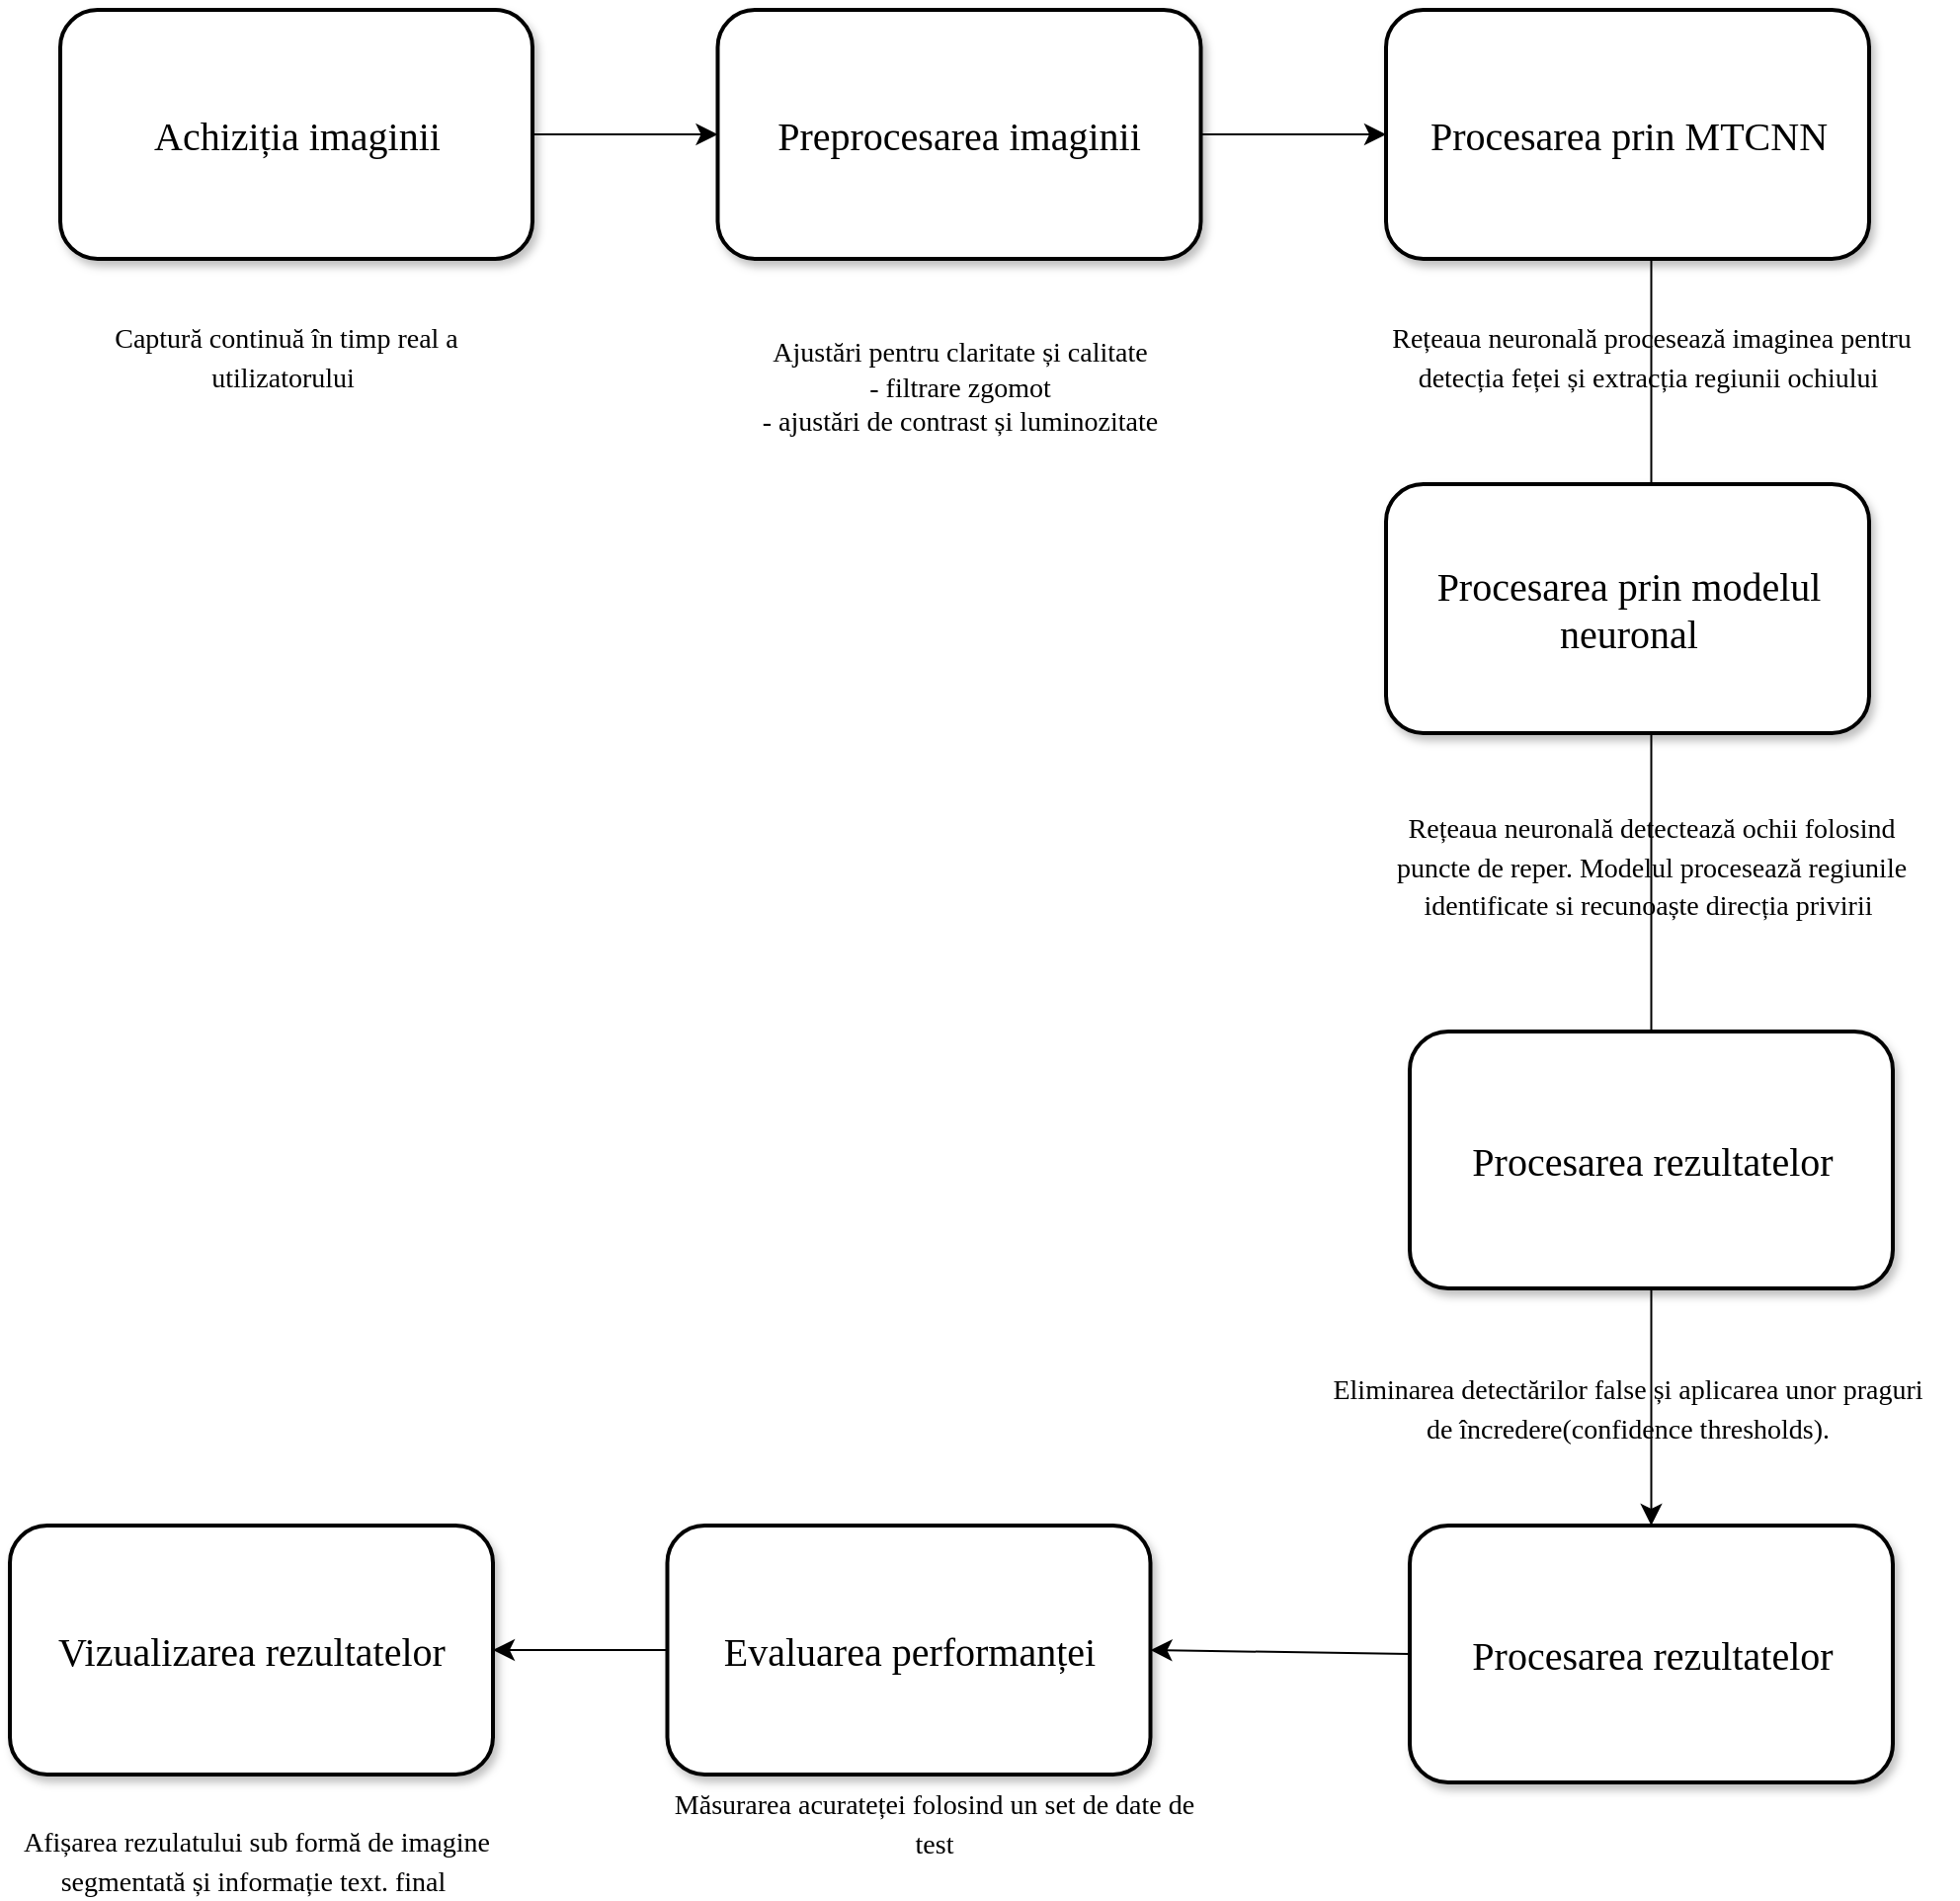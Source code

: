 <mxfile version="24.8.3">
  <diagram name="Page-1" id="b7a7eaba-c6c5-6fbe-34ae-1d3a4219ac39">
    <mxGraphModel dx="1826" dy="1144" grid="1" gridSize="11" guides="1" tooltips="1" connect="1" arrows="1" fold="1" page="1" pageScale="1.5" pageWidth="1169" pageHeight="826" background="none" math="0" shadow="0">
      <root>
        <mxCell id="0" style=";html=1;" />
        <mxCell id="1" style=";html=1;" parent="0" />
        <mxCell id="ooTEefm5wgO5lJ6nr4RK-21" style="edgeStyle=none;curved=1;rounded=0;orthogonalLoop=1;jettySize=auto;html=1;exitX=1;exitY=0.5;exitDx=0;exitDy=0;entryX=0;entryY=0.5;entryDx=0;entryDy=0;fontSize=12;startSize=8;endSize=8;" edge="1" parent="1" source="279d4c6e8b4f5ae2-9" target="279d4c6e8b4f5ae2-10">
          <mxGeometry relative="1" as="geometry" />
        </mxCell>
        <mxCell id="279d4c6e8b4f5ae2-9" value="&lt;font face=&quot;Lucida Console&quot;&gt;Achiziția imaginii&lt;/font&gt;" style="rounded=1;whiteSpace=wrap;html=1;shadow=1;strokeWidth=2;fontSize=20;" parent="1" vertex="1">
          <mxGeometry x="355.5" y="55" width="239" height="126" as="geometry" />
        </mxCell>
        <mxCell id="ooTEefm5wgO5lJ6nr4RK-22" style="edgeStyle=none;curved=1;rounded=0;orthogonalLoop=1;jettySize=auto;html=1;exitX=1;exitY=0.5;exitDx=0;exitDy=0;entryX=0;entryY=0.5;entryDx=0;entryDy=0;fontSize=12;startSize=8;endSize=8;" edge="1" parent="1" source="279d4c6e8b4f5ae2-10" target="ooTEefm5wgO5lJ6nr4RK-9">
          <mxGeometry relative="1" as="geometry" />
        </mxCell>
        <mxCell id="279d4c6e8b4f5ae2-10" value="&lt;font face=&quot;Lucida Console&quot;&gt;Preprocesarea imaginii&lt;/font&gt;" style="rounded=1;whiteSpace=wrap;html=1;shadow=1;strokeWidth=2;fontSize=20;" parent="1" vertex="1">
          <mxGeometry x="688.25" y="55" width="244.5" height="126" as="geometry" />
        </mxCell>
        <mxCell id="ooTEefm5wgO5lJ6nr4RK-23" style="edgeStyle=none;curved=1;rounded=0;orthogonalLoop=1;jettySize=auto;html=1;exitX=0.5;exitY=0;exitDx=0;exitDy=0;entryX=0.5;entryY=0;entryDx=0;entryDy=0;fontSize=12;startSize=8;endSize=8;" edge="1" parent="1" source="ooTEefm5wgO5lJ6nr4RK-30" target="ooTEefm5wgO5lJ6nr4RK-13">
          <mxGeometry relative="1" as="geometry" />
        </mxCell>
        <mxCell id="ooTEefm5wgO5lJ6nr4RK-9" value="&lt;font face=&quot;Lucida Console&quot;&gt;Procesarea prin MTCNN&lt;/font&gt;" style="rounded=1;whiteSpace=wrap;html=1;shadow=1;strokeWidth=2;fontSize=20;" vertex="1" parent="1">
          <mxGeometry x="1026.5" y="55" width="244.5" height="126" as="geometry" />
        </mxCell>
        <mxCell id="ooTEefm5wgO5lJ6nr4RK-39" style="edgeStyle=none;curved=1;rounded=0;orthogonalLoop=1;jettySize=auto;html=1;exitX=0;exitY=0.5;exitDx=0;exitDy=0;entryX=1;entryY=0.5;entryDx=0;entryDy=0;fontSize=12;startSize=8;endSize=8;" edge="1" parent="1" source="ooTEefm5wgO5lJ6nr4RK-13" target="ooTEefm5wgO5lJ6nr4RK-32">
          <mxGeometry relative="1" as="geometry" />
        </mxCell>
        <mxCell id="ooTEefm5wgO5lJ6nr4RK-13" value="&lt;font face=&quot;Lucida Console&quot;&gt;Procesarea rezultatelor&lt;/font&gt;" style="rounded=1;whiteSpace=wrap;html=1;shadow=1;strokeWidth=2;fontSize=20;" vertex="1" parent="1">
          <mxGeometry x="1038.5" y="822" width="244.5" height="130" as="geometry" />
        </mxCell>
        <mxCell id="ooTEefm5wgO5lJ6nr4RK-26" value="&lt;font face=&quot;Lucida Console&quot; style=&quot;font-size: 14px;&quot;&gt;Captură continuă în timp real a utilizatorului&amp;nbsp;&lt;/font&gt;" style="text;strokeColor=none;fillColor=none;html=1;align=center;verticalAlign=middle;whiteSpace=wrap;rounded=0;fontSize=16;" vertex="1" parent="1">
          <mxGeometry x="344.5" y="165" width="250" height="130" as="geometry" />
        </mxCell>
        <mxCell id="ooTEefm5wgO5lJ6nr4RK-28" style="edgeStyle=none;curved=1;rounded=0;orthogonalLoop=1;jettySize=auto;html=1;exitX=0.5;exitY=0;exitDx=0;exitDy=0;fontSize=12;startSize=8;endSize=8;" edge="1" parent="1" source="ooTEefm5wgO5lJ6nr4RK-26" target="ooTEefm5wgO5lJ6nr4RK-26">
          <mxGeometry relative="1" as="geometry" />
        </mxCell>
        <mxCell id="ooTEefm5wgO5lJ6nr4RK-29" value="&lt;font face=&quot;Lucida Console&quot; style=&quot;font-size: 14px;&quot;&gt;Ajustări pentru claritate și calitate&lt;/font&gt;&lt;div style=&quot;font-size: 14px;&quot;&gt;&lt;font face=&quot;Lucida Console&quot; style=&quot;font-size: 14px;&quot;&gt;- filtrare zgomot&lt;/font&gt;&lt;/div&gt;&lt;div style=&quot;font-size: 14px;&quot;&gt;&lt;font face=&quot;Lucida Console&quot; style=&quot;font-size: 14px;&quot;&gt;- ajustări de contrast și luminozitate&lt;/font&gt;&lt;/div&gt;" style="text;strokeColor=none;fillColor=none;html=1;align=center;verticalAlign=middle;whiteSpace=wrap;rounded=0;fontSize=16;" vertex="1" parent="1">
          <mxGeometry x="687.75" y="195" width="245.5" height="100" as="geometry" />
        </mxCell>
        <mxCell id="ooTEefm5wgO5lJ6nr4RK-30" value="&lt;font face=&quot;Lucida Console&quot; style=&quot;font-size: 14px;&quot;&gt;Rețeaua neuronală procesează imaginea pentru detecția feței și extracția regiunii ochiului&amp;nbsp;&lt;/font&gt;" style="text;strokeColor=none;fillColor=none;html=1;align=center;verticalAlign=middle;whiteSpace=wrap;rounded=0;fontSize=16;" vertex="1" parent="1">
          <mxGeometry x="1005.75" y="175" width="310" height="110" as="geometry" />
        </mxCell>
        <mxCell id="ooTEefm5wgO5lJ6nr4RK-31" value="&lt;font face=&quot;Lucida Console&quot; style=&quot;font-size: 14px;&quot;&gt;Eliminarea detectărilor false și aplicarea unor praguri de încredere(confidence thresholds).&lt;/font&gt;" style="text;strokeColor=none;fillColor=none;html=1;align=center;verticalAlign=middle;whiteSpace=wrap;rounded=0;fontSize=16;" vertex="1" parent="1">
          <mxGeometry x="993.75" y="702" width="310" height="120" as="geometry" />
        </mxCell>
        <mxCell id="ooTEefm5wgO5lJ6nr4RK-40" style="edgeStyle=none;curved=1;rounded=0;orthogonalLoop=1;jettySize=auto;html=1;exitX=0;exitY=0.5;exitDx=0;exitDy=0;entryX=1;entryY=0.5;entryDx=0;entryDy=0;fontSize=12;startSize=8;endSize=8;" edge="1" parent="1" source="ooTEefm5wgO5lJ6nr4RK-32" target="ooTEefm5wgO5lJ6nr4RK-36">
          <mxGeometry relative="1" as="geometry" />
        </mxCell>
        <mxCell id="ooTEefm5wgO5lJ6nr4RK-32" value="&lt;font face=&quot;Lucida Console&quot;&gt;Evaluarea performanței&lt;/font&gt;" style="rounded=1;whiteSpace=wrap;html=1;shadow=1;strokeWidth=2;fontSize=20;" vertex="1" parent="1">
          <mxGeometry x="662.75" y="822" width="244.5" height="126" as="geometry" />
        </mxCell>
        <mxCell id="ooTEefm5wgO5lJ6nr4RK-35" value="&lt;font style=&quot;font-size: 14px;&quot; face=&quot;Lucida Console&quot;&gt;Măsurarea acurateței folosind un set de date de test&lt;/font&gt;" style="text;strokeColor=none;fillColor=none;html=1;align=center;verticalAlign=middle;whiteSpace=wrap;rounded=0;fontSize=16;" vertex="1" parent="1">
          <mxGeometry x="662.75" y="957" width="270" height="30" as="geometry" />
        </mxCell>
        <mxCell id="ooTEefm5wgO5lJ6nr4RK-36" value="&lt;font face=&quot;Lucida Console&quot;&gt;Vizualizarea rezultatelor&lt;/font&gt;" style="rounded=1;whiteSpace=wrap;html=1;shadow=1;strokeWidth=2;fontSize=20;" vertex="1" parent="1">
          <mxGeometry x="330" y="822" width="244.5" height="126" as="geometry" />
        </mxCell>
        <mxCell id="ooTEefm5wgO5lJ6nr4RK-37" value="&lt;font style=&quot;font-size: 14px;&quot; face=&quot;Lucida Console&quot;&gt;Afișarea rezulatului sub formă de imagine segmentată și informație text. final&amp;nbsp;&lt;/font&gt;" style="text;strokeColor=none;fillColor=none;html=1;align=center;verticalAlign=middle;whiteSpace=wrap;rounded=0;fontSize=16;" vertex="1" parent="1">
          <mxGeometry x="330" y="976" width="250" height="30" as="geometry" />
        </mxCell>
        <mxCell id="ooTEefm5wgO5lJ6nr4RK-41" value="&lt;font face=&quot;Lucida Console&quot;&gt;Procesarea prin modelul neuronal&lt;/font&gt;" style="rounded=1;whiteSpace=wrap;html=1;shadow=1;strokeWidth=2;fontSize=20;" vertex="1" parent="1">
          <mxGeometry x="1026.5" y="295" width="244.5" height="126" as="geometry" />
        </mxCell>
        <mxCell id="ooTEefm5wgO5lJ6nr4RK-42" value="&lt;font style=&quot;font-size: 14px;&quot; face=&quot;Lucida Console&quot;&gt;Rețeaua neuronală detectează ochii folosind puncte de reper. Modelul procesează regiunile identificate si recunoaște direcția privirii&amp;nbsp;&lt;/font&gt;" style="text;strokeColor=none;fillColor=none;html=1;align=center;verticalAlign=middle;whiteSpace=wrap;rounded=0;fontSize=16;" vertex="1" parent="1">
          <mxGeometry x="1017.75" y="473" width="286" height="30" as="geometry" />
        </mxCell>
        <mxCell id="ooTEefm5wgO5lJ6nr4RK-43" value="&lt;font face=&quot;Lucida Console&quot;&gt;Procesarea rezultatelor&lt;/font&gt;" style="rounded=1;whiteSpace=wrap;html=1;shadow=1;strokeWidth=2;fontSize=20;" vertex="1" parent="1">
          <mxGeometry x="1038.5" y="572" width="244.5" height="130" as="geometry" />
        </mxCell>
      </root>
    </mxGraphModel>
  </diagram>
</mxfile>
